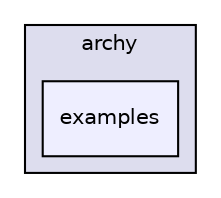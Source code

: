 digraph "gulp-src/node_modules/gulp/node_modules/archy/examples" {
  compound=true
  node [ fontsize="10", fontname="Helvetica"];
  edge [ labelfontsize="10", labelfontname="Helvetica"];
  subgraph clusterdir_46f3fbadcf712cba88971a33985bf0e9 {
    graph [ bgcolor="#ddddee", pencolor="black", label="archy" fontname="Helvetica", fontsize="10", URL="dir_46f3fbadcf712cba88971a33985bf0e9.html"]
  dir_6faf8b706980fcaa7aaee14643c855db [shape=box, label="examples", style="filled", fillcolor="#eeeeff", pencolor="black", URL="dir_6faf8b706980fcaa7aaee14643c855db.html"];
  }
}
